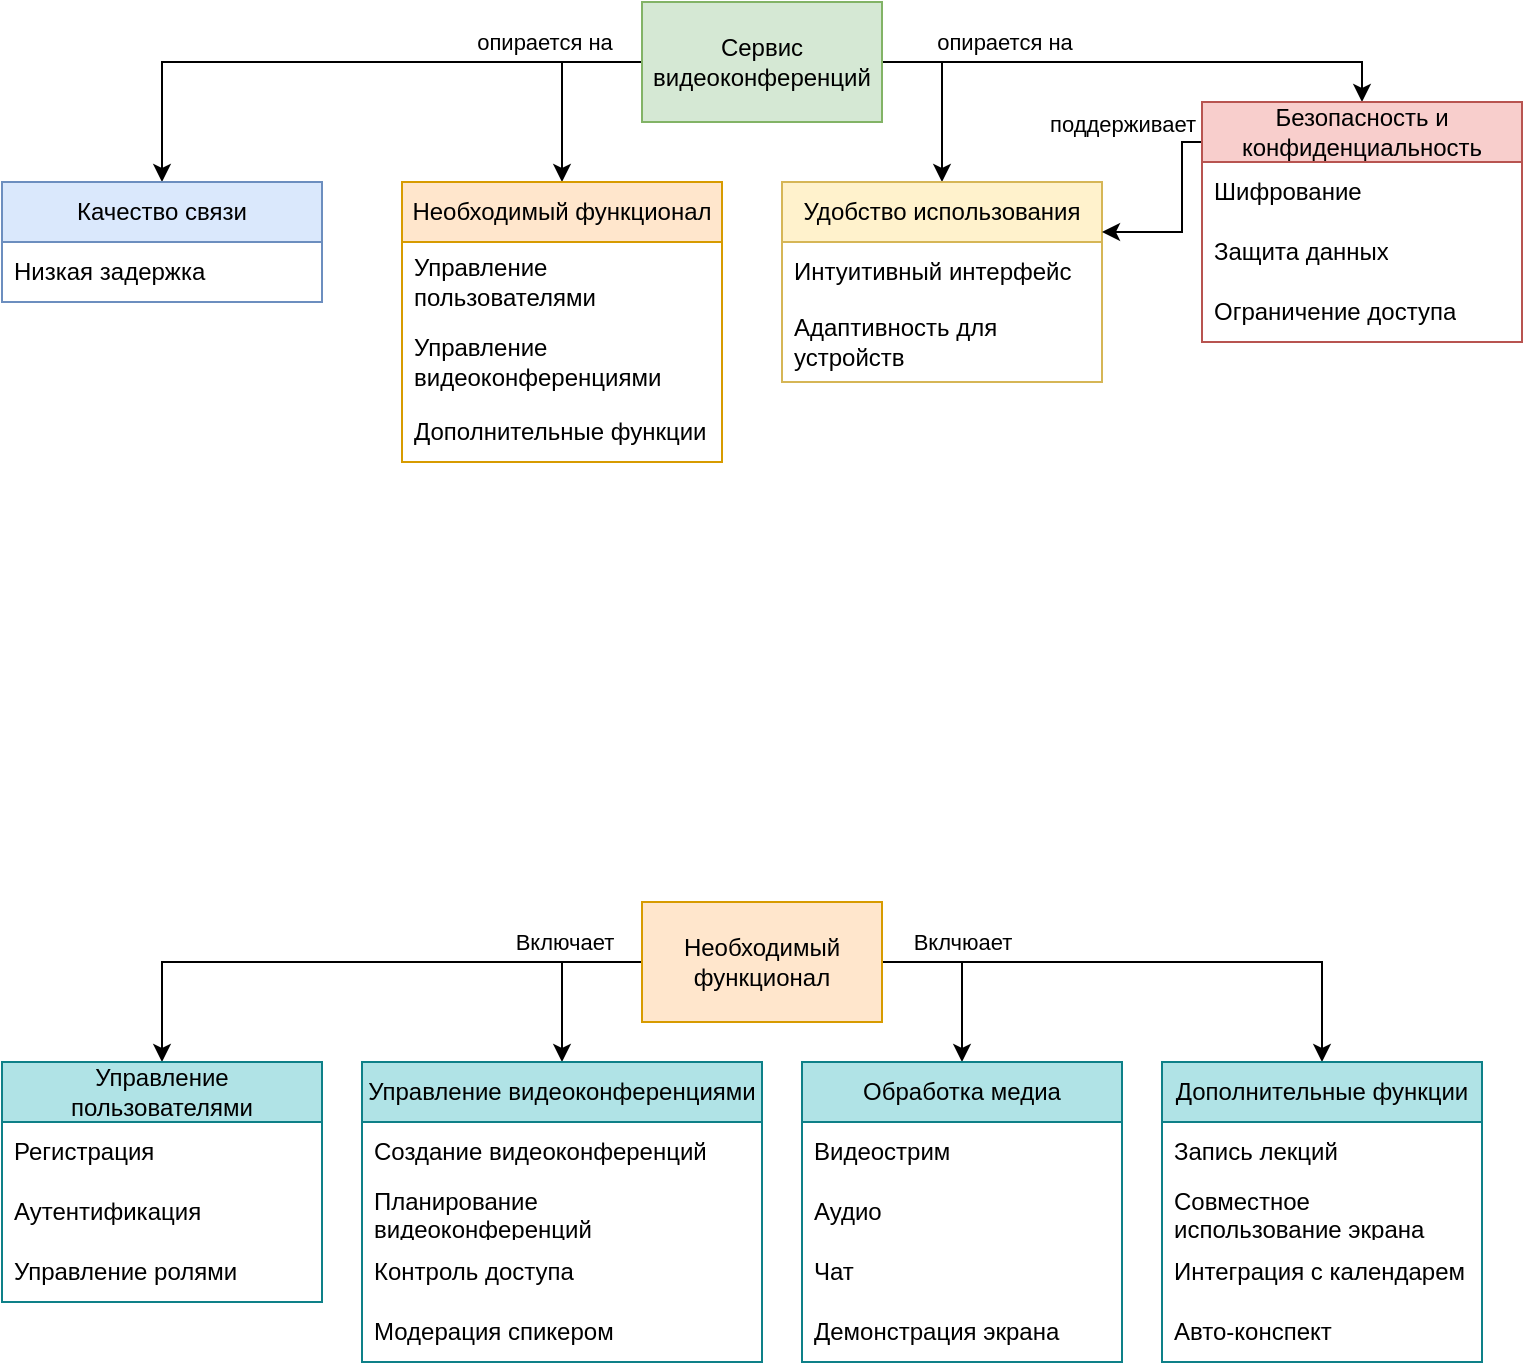 <mxfile version="26.1.0">
  <diagram name="Страница — 1" id="gF-TSsPwKxHFeOLAzH47">
    <mxGraphModel dx="1195" dy="615" grid="1" gridSize="10" guides="1" tooltips="1" connect="1" arrows="1" fold="1" page="1" pageScale="1" pageWidth="827" pageHeight="1169" math="0" shadow="0">
      <root>
        <mxCell id="0" />
        <mxCell id="1" parent="0" />
        <mxCell id="qUk7q5C7CJs6m-_M87td-2" style="edgeStyle=orthogonalEdgeStyle;rounded=0;orthogonalLoop=1;jettySize=auto;html=1;entryX=0.5;entryY=0;entryDx=0;entryDy=0;" parent="1" source="qUk7q5C7CJs6m-_M87td-8" target="qUk7q5C7CJs6m-_M87td-9" edge="1">
          <mxGeometry relative="1" as="geometry" />
        </mxCell>
        <mxCell id="qUk7q5C7CJs6m-_M87td-3" value="&lt;div&gt;опирается на&lt;/div&gt;" style="edgeLabel;html=1;align=center;verticalAlign=middle;resizable=0;points=[];labelBackgroundColor=none;" parent="qUk7q5C7CJs6m-_M87td-2" vertex="1" connectable="0">
          <mxGeometry x="-0.262" y="-2" relative="1" as="geometry">
            <mxPoint x="61" y="-8" as="offset" />
          </mxGeometry>
        </mxCell>
        <mxCell id="qUk7q5C7CJs6m-_M87td-4" style="edgeStyle=orthogonalEdgeStyle;rounded=0;orthogonalLoop=1;jettySize=auto;html=1;exitX=1;exitY=0.5;exitDx=0;exitDy=0;entryX=0.5;entryY=0;entryDx=0;entryDy=0;" parent="1" source="qUk7q5C7CJs6m-_M87td-8" target="qUk7q5C7CJs6m-_M87td-11" edge="1">
          <mxGeometry relative="1" as="geometry">
            <Array as="points">
              <mxPoint x="510" y="180" />
            </Array>
          </mxGeometry>
        </mxCell>
        <mxCell id="qUk7q5C7CJs6m-_M87td-5" style="edgeStyle=orthogonalEdgeStyle;rounded=0;orthogonalLoop=1;jettySize=auto;html=1;entryX=0.5;entryY=0;entryDx=0;entryDy=0;" parent="1" source="qUk7q5C7CJs6m-_M87td-8" target="qUk7q5C7CJs6m-_M87td-14" edge="1">
          <mxGeometry relative="1" as="geometry">
            <Array as="points">
              <mxPoint x="320" y="180" />
            </Array>
          </mxGeometry>
        </mxCell>
        <mxCell id="qUk7q5C7CJs6m-_M87td-6" style="edgeStyle=orthogonalEdgeStyle;rounded=0;orthogonalLoop=1;jettySize=auto;html=1;entryX=0.5;entryY=0;entryDx=0;entryDy=0;exitX=1;exitY=0.5;exitDx=0;exitDy=0;" parent="1" source="qUk7q5C7CJs6m-_M87td-8" target="qUk7q5C7CJs6m-_M87td-20" edge="1">
          <mxGeometry relative="1" as="geometry">
            <mxPoint x="470" y="230" as="sourcePoint" />
            <Array as="points">
              <mxPoint x="720" y="180" />
            </Array>
          </mxGeometry>
        </mxCell>
        <mxCell id="qUk7q5C7CJs6m-_M87td-7" value="&lt;div&gt;опирается на&lt;/div&gt;" style="edgeLabel;html=1;align=center;verticalAlign=middle;resizable=0;points=[];labelBackgroundColor=none;" parent="qUk7q5C7CJs6m-_M87td-6" vertex="1" connectable="0">
          <mxGeometry x="0.345" y="2" relative="1" as="geometry">
            <mxPoint x="-114" y="-8" as="offset" />
          </mxGeometry>
        </mxCell>
        <mxCell id="qUk7q5C7CJs6m-_M87td-8" value="&lt;div&gt;Сервис видеоконференций&lt;/div&gt;" style="rounded=0;whiteSpace=wrap;html=1;fillColor=#d5e8d4;strokeColor=#82b366;" parent="1" vertex="1">
          <mxGeometry x="360" y="150" width="120" height="60" as="geometry" />
        </mxCell>
        <mxCell id="qUk7q5C7CJs6m-_M87td-9" value="&lt;span&gt;Качество связи&lt;/span&gt;" style="swimlane;fontStyle=0;childLayout=stackLayout;horizontal=1;startSize=30;horizontalStack=0;resizeParent=1;resizeParentMax=0;resizeLast=0;collapsible=1;marginBottom=0;whiteSpace=wrap;html=1;fillColor=#dae8fc;strokeColor=#6c8ebf;" parent="1" vertex="1">
          <mxGeometry x="40" y="240" width="160" height="60" as="geometry" />
        </mxCell>
        <mxCell id="qUk7q5C7CJs6m-_M87td-10" value="&lt;div&gt;Низкая задержка&lt;/div&gt;" style="text;strokeColor=none;fillColor=none;align=left;verticalAlign=middle;spacingLeft=4;spacingRight=4;overflow=hidden;points=[[0,0.5],[1,0.5]];portConstraint=eastwest;rotatable=0;whiteSpace=wrap;html=1;" parent="qUk7q5C7CJs6m-_M87td-9" vertex="1">
          <mxGeometry y="30" width="160" height="30" as="geometry" />
        </mxCell>
        <mxCell id="qUk7q5C7CJs6m-_M87td-11" value="Удобство использования" style="swimlane;fontStyle=0;childLayout=stackLayout;horizontal=1;startSize=30;horizontalStack=0;resizeParent=1;resizeParentMax=0;resizeLast=0;collapsible=1;marginBottom=0;whiteSpace=wrap;html=1;fillColor=#fff2cc;strokeColor=#d6b656;" parent="1" vertex="1">
          <mxGeometry x="430" y="240" width="160" height="100" as="geometry">
            <mxRectangle x="460" y="360" width="180" height="30" as="alternateBounds" />
          </mxGeometry>
        </mxCell>
        <mxCell id="qUk7q5C7CJs6m-_M87td-12" value="&lt;div&gt;Интуитивный интерфейс&lt;/div&gt;" style="text;strokeColor=none;fillColor=none;align=left;verticalAlign=middle;spacingLeft=4;spacingRight=4;overflow=hidden;points=[[0,0.5],[1,0.5]];portConstraint=eastwest;rotatable=0;whiteSpace=wrap;html=1;" parent="qUk7q5C7CJs6m-_M87td-11" vertex="1">
          <mxGeometry y="30" width="160" height="30" as="geometry" />
        </mxCell>
        <mxCell id="qUk7q5C7CJs6m-_M87td-13" value="&lt;div&gt;Адаптивность для устройств&lt;/div&gt;" style="text;strokeColor=none;fillColor=none;align=left;verticalAlign=middle;spacingLeft=4;spacingRight=4;overflow=hidden;points=[[0,0.5],[1,0.5]];portConstraint=eastwest;rotatable=0;whiteSpace=wrap;html=1;" parent="qUk7q5C7CJs6m-_M87td-11" vertex="1">
          <mxGeometry y="60" width="160" height="40" as="geometry" />
        </mxCell>
        <mxCell id="qUk7q5C7CJs6m-_M87td-14" value="Необходимый функционал" style="swimlane;fontStyle=0;childLayout=stackLayout;horizontal=1;startSize=30;horizontalStack=0;resizeParent=1;resizeParentMax=0;resizeLast=0;collapsible=1;marginBottom=0;whiteSpace=wrap;html=1;fillColor=#ffe6cc;strokeColor=#d79b00;" parent="1" vertex="1">
          <mxGeometry x="240" y="240" width="160" height="140" as="geometry">
            <mxRectangle x="200" y="360" width="190" height="30" as="alternateBounds" />
          </mxGeometry>
        </mxCell>
        <mxCell id="qUk7q5C7CJs6m-_M87td-15" value="&lt;div&gt;Управление пользователями&lt;/div&gt;" style="text;strokeColor=none;fillColor=none;align=left;verticalAlign=middle;spacingLeft=4;spacingRight=4;overflow=hidden;points=[[0,0.5],[1,0.5]];portConstraint=eastwest;rotatable=0;whiteSpace=wrap;html=1;" parent="qUk7q5C7CJs6m-_M87td-14" vertex="1">
          <mxGeometry y="30" width="160" height="40" as="geometry" />
        </mxCell>
        <mxCell id="qUk7q5C7CJs6m-_M87td-16" value="&lt;div&gt;Управление видеоконференциями&lt;/div&gt;" style="text;strokeColor=none;fillColor=none;align=left;verticalAlign=middle;spacingLeft=4;spacingRight=4;overflow=hidden;points=[[0,0.5],[1,0.5]];portConstraint=eastwest;rotatable=0;whiteSpace=wrap;html=1;" parent="qUk7q5C7CJs6m-_M87td-14" vertex="1">
          <mxGeometry y="70" width="160" height="40" as="geometry" />
        </mxCell>
        <mxCell id="qUk7q5C7CJs6m-_M87td-17" value="&lt;div&gt;Дополнительные функции&lt;/div&gt;" style="text;strokeColor=none;fillColor=none;align=left;verticalAlign=middle;spacingLeft=4;spacingRight=4;overflow=hidden;points=[[0,0.5],[1,0.5]];portConstraint=eastwest;rotatable=0;whiteSpace=wrap;html=1;" parent="qUk7q5C7CJs6m-_M87td-14" vertex="1">
          <mxGeometry y="110" width="160" height="30" as="geometry" />
        </mxCell>
        <mxCell id="qUk7q5C7CJs6m-_M87td-18" style="edgeStyle=orthogonalEdgeStyle;rounded=0;orthogonalLoop=1;jettySize=auto;html=1;exitX=0;exitY=0.25;exitDx=0;exitDy=0;entryX=1;entryY=0.25;entryDx=0;entryDy=0;" parent="1" source="qUk7q5C7CJs6m-_M87td-20" target="qUk7q5C7CJs6m-_M87td-11" edge="1">
          <mxGeometry relative="1" as="geometry">
            <Array as="points">
              <mxPoint x="640" y="220" />
              <mxPoint x="630" y="220" />
              <mxPoint x="630" y="265" />
            </Array>
          </mxGeometry>
        </mxCell>
        <mxCell id="qUk7q5C7CJs6m-_M87td-19" value="&lt;div&gt;&lt;span&gt;поддерживает&lt;/span&gt;&lt;/div&gt;" style="edgeLabel;html=1;align=center;verticalAlign=middle;resizable=0;points=[];labelBackgroundColor=none;" parent="qUk7q5C7CJs6m-_M87td-18" vertex="1" connectable="0">
          <mxGeometry x="0.1" y="1" relative="1" as="geometry">
            <mxPoint x="-31" y="-47" as="offset" />
          </mxGeometry>
        </mxCell>
        <mxCell id="qUk7q5C7CJs6m-_M87td-20" value="Безопасность и конфиденциальность" style="swimlane;fontStyle=0;childLayout=stackLayout;horizontal=1;startSize=30;horizontalStack=0;resizeParent=1;resizeParentMax=0;resizeLast=0;collapsible=1;marginBottom=0;whiteSpace=wrap;html=1;fillColor=#f8cecc;strokeColor=#b85450;" parent="1" vertex="1">
          <mxGeometry x="640" y="200" width="160" height="120" as="geometry" />
        </mxCell>
        <mxCell id="qUk7q5C7CJs6m-_M87td-21" value="&lt;div&gt;Шифрование&lt;/div&gt;" style="text;strokeColor=none;fillColor=none;align=left;verticalAlign=middle;spacingLeft=4;spacingRight=4;overflow=hidden;points=[[0,0.5],[1,0.5]];portConstraint=eastwest;rotatable=0;whiteSpace=wrap;html=1;" parent="qUk7q5C7CJs6m-_M87td-20" vertex="1">
          <mxGeometry y="30" width="160" height="30" as="geometry" />
        </mxCell>
        <mxCell id="qUk7q5C7CJs6m-_M87td-22" value="&lt;div&gt;Защита данных&lt;/div&gt;" style="text;strokeColor=none;fillColor=none;align=left;verticalAlign=middle;spacingLeft=4;spacingRight=4;overflow=hidden;points=[[0,0.5],[1,0.5]];portConstraint=eastwest;rotatable=0;whiteSpace=wrap;html=1;" parent="qUk7q5C7CJs6m-_M87td-20" vertex="1">
          <mxGeometry y="60" width="160" height="30" as="geometry" />
        </mxCell>
        <mxCell id="qUk7q5C7CJs6m-_M87td-23" value="&lt;div&gt;Ограничение доступа&lt;/div&gt;" style="text;strokeColor=none;fillColor=none;align=left;verticalAlign=middle;spacingLeft=4;spacingRight=4;overflow=hidden;points=[[0,0.5],[1,0.5]];portConstraint=eastwest;rotatable=0;whiteSpace=wrap;html=1;" parent="qUk7q5C7CJs6m-_M87td-20" vertex="1">
          <mxGeometry y="90" width="160" height="30" as="geometry" />
        </mxCell>
        <mxCell id="qUk7q5C7CJs6m-_M87td-24" style="edgeStyle=orthogonalEdgeStyle;rounded=0;orthogonalLoop=1;jettySize=auto;html=1;exitX=0;exitY=0.5;exitDx=0;exitDy=0;entryX=0.5;entryY=0;entryDx=0;entryDy=0;" parent="1" source="qUk7q5C7CJs6m-_M87td-30" target="qUk7q5C7CJs6m-_M87td-31" edge="1">
          <mxGeometry relative="1" as="geometry" />
        </mxCell>
        <mxCell id="qUk7q5C7CJs6m-_M87td-25" value="Включает" style="edgeLabel;html=1;align=center;verticalAlign=middle;resizable=0;points=[];labelBackgroundColor=none;" parent="qUk7q5C7CJs6m-_M87td-24" vertex="1" connectable="0">
          <mxGeometry x="-0.078" y="-3" relative="1" as="geometry">
            <mxPoint x="94" y="-7" as="offset" />
          </mxGeometry>
        </mxCell>
        <mxCell id="qUk7q5C7CJs6m-_M87td-26" style="edgeStyle=orthogonalEdgeStyle;rounded=0;orthogonalLoop=1;jettySize=auto;html=1;exitX=0;exitY=0.5;exitDx=0;exitDy=0;entryX=0.5;entryY=0;entryDx=0;entryDy=0;" parent="1" source="qUk7q5C7CJs6m-_M87td-30" target="qUk7q5C7CJs6m-_M87td-35" edge="1">
          <mxGeometry relative="1" as="geometry" />
        </mxCell>
        <mxCell id="qUk7q5C7CJs6m-_M87td-27" style="edgeStyle=orthogonalEdgeStyle;rounded=0;orthogonalLoop=1;jettySize=auto;html=1;entryX=0.5;entryY=0;entryDx=0;entryDy=0;" parent="1" source="qUk7q5C7CJs6m-_M87td-30" target="qUk7q5C7CJs6m-_M87td-44" edge="1">
          <mxGeometry relative="1" as="geometry" />
        </mxCell>
        <mxCell id="qUk7q5C7CJs6m-_M87td-28" value="Вклчюает" style="edgeLabel;html=1;align=center;verticalAlign=middle;resizable=0;points=[];labelBackgroundColor=none;" parent="qUk7q5C7CJs6m-_M87td-27" vertex="1" connectable="0">
          <mxGeometry x="-0.498" y="2" relative="1" as="geometry">
            <mxPoint x="-28" y="-8" as="offset" />
          </mxGeometry>
        </mxCell>
        <mxCell id="qUk7q5C7CJs6m-_M87td-29" style="edgeStyle=orthogonalEdgeStyle;rounded=0;orthogonalLoop=1;jettySize=auto;html=1;entryX=0.5;entryY=0;entryDx=0;entryDy=0;" parent="1" source="qUk7q5C7CJs6m-_M87td-30" target="qUk7q5C7CJs6m-_M87td-40" edge="1">
          <mxGeometry relative="1" as="geometry">
            <Array as="points">
              <mxPoint x="520" y="630" />
            </Array>
          </mxGeometry>
        </mxCell>
        <mxCell id="qUk7q5C7CJs6m-_M87td-30" value="Необходимый функционал" style="rounded=0;whiteSpace=wrap;html=1;fillColor=#ffe6cc;strokeColor=#d79b00;" parent="1" vertex="1">
          <mxGeometry x="360" y="600" width="120" height="60" as="geometry" />
        </mxCell>
        <mxCell id="qUk7q5C7CJs6m-_M87td-31" value="&lt;span style=&quot;text-align: left;&quot;&gt;Управление пользователями&lt;/span&gt;" style="swimlane;fontStyle=0;childLayout=stackLayout;horizontal=1;startSize=30;horizontalStack=0;resizeParent=1;resizeParentMax=0;resizeLast=0;collapsible=1;marginBottom=0;whiteSpace=wrap;html=1;fillColor=#b0e3e6;strokeColor=#0e8088;" parent="1" vertex="1">
          <mxGeometry x="40" y="680" width="160" height="120" as="geometry">
            <mxRectangle x="180" y="410" width="190" height="30" as="alternateBounds" />
          </mxGeometry>
        </mxCell>
        <mxCell id="qUk7q5C7CJs6m-_M87td-32" value="&lt;div&gt;Регистрация&lt;/div&gt;" style="text;strokeColor=none;fillColor=none;align=left;verticalAlign=middle;spacingLeft=4;spacingRight=4;overflow=hidden;points=[[0,0.5],[1,0.5]];portConstraint=eastwest;rotatable=0;whiteSpace=wrap;html=1;" parent="qUk7q5C7CJs6m-_M87td-31" vertex="1">
          <mxGeometry y="30" width="160" height="30" as="geometry" />
        </mxCell>
        <mxCell id="qUk7q5C7CJs6m-_M87td-33" value="&lt;div&gt;Аутентификация&lt;/div&gt;" style="text;strokeColor=none;fillColor=none;align=left;verticalAlign=middle;spacingLeft=4;spacingRight=4;overflow=hidden;points=[[0,0.5],[1,0.5]];portConstraint=eastwest;rotatable=0;whiteSpace=wrap;html=1;" parent="qUk7q5C7CJs6m-_M87td-31" vertex="1">
          <mxGeometry y="60" width="160" height="30" as="geometry" />
        </mxCell>
        <mxCell id="qUk7q5C7CJs6m-_M87td-34" value="&lt;div&gt;Управление ролями&lt;/div&gt;" style="text;strokeColor=none;fillColor=none;align=left;verticalAlign=middle;spacingLeft=4;spacingRight=4;overflow=hidden;points=[[0,0.5],[1,0.5]];portConstraint=eastwest;rotatable=0;whiteSpace=wrap;html=1;" parent="qUk7q5C7CJs6m-_M87td-31" vertex="1">
          <mxGeometry y="90" width="160" height="30" as="geometry" />
        </mxCell>
        <mxCell id="qUk7q5C7CJs6m-_M87td-35" value="&lt;span style=&quot;text-align: left;&quot;&gt;Управление видеоконференциями&lt;/span&gt;" style="swimlane;fontStyle=0;childLayout=stackLayout;horizontal=1;startSize=30;horizontalStack=0;resizeParent=1;resizeParentMax=0;resizeLast=0;collapsible=1;marginBottom=0;whiteSpace=wrap;html=1;fillColor=#b0e3e6;strokeColor=#0e8088;" parent="1" vertex="1">
          <mxGeometry x="220" y="680" width="200" height="150" as="geometry">
            <mxRectangle x="180" y="410" width="190" height="30" as="alternateBounds" />
          </mxGeometry>
        </mxCell>
        <mxCell id="qUk7q5C7CJs6m-_M87td-36" value="&lt;div&gt;Создание видеоконференций&lt;/div&gt;" style="text;strokeColor=none;fillColor=none;align=left;verticalAlign=middle;spacingLeft=4;spacingRight=4;overflow=hidden;points=[[0,0.5],[1,0.5]];portConstraint=eastwest;rotatable=0;whiteSpace=wrap;html=1;" parent="qUk7q5C7CJs6m-_M87td-35" vertex="1">
          <mxGeometry y="30" width="200" height="30" as="geometry" />
        </mxCell>
        <mxCell id="qUk7q5C7CJs6m-_M87td-37" value="Планирование видеоконференций" style="text;strokeColor=none;fillColor=none;align=left;verticalAlign=middle;spacingLeft=4;spacingRight=4;overflow=hidden;points=[[0,0.5],[1,0.5]];portConstraint=eastwest;rotatable=0;whiteSpace=wrap;html=1;" parent="qUk7q5C7CJs6m-_M87td-35" vertex="1">
          <mxGeometry y="60" width="200" height="30" as="geometry" />
        </mxCell>
        <mxCell id="qUk7q5C7CJs6m-_M87td-38" value="&lt;div&gt;Контроль доступа&lt;/div&gt;" style="text;strokeColor=none;fillColor=none;align=left;verticalAlign=middle;spacingLeft=4;spacingRight=4;overflow=hidden;points=[[0,0.5],[1,0.5]];portConstraint=eastwest;rotatable=0;whiteSpace=wrap;html=1;" parent="qUk7q5C7CJs6m-_M87td-35" vertex="1">
          <mxGeometry y="90" width="200" height="30" as="geometry" />
        </mxCell>
        <mxCell id="qUk7q5C7CJs6m-_M87td-39" value="&lt;div&gt;Модерация спикером&amp;nbsp;&lt;/div&gt;" style="text;strokeColor=none;fillColor=none;align=left;verticalAlign=middle;spacingLeft=4;spacingRight=4;overflow=hidden;points=[[0,0.5],[1,0.5]];portConstraint=eastwest;rotatable=0;whiteSpace=wrap;html=1;" parent="qUk7q5C7CJs6m-_M87td-35" vertex="1">
          <mxGeometry y="120" width="200" height="30" as="geometry" />
        </mxCell>
        <mxCell id="qUk7q5C7CJs6m-_M87td-40" value="&lt;span style=&quot;text-align: left;&quot;&gt;Обработка медиа&lt;/span&gt;" style="swimlane;fontStyle=0;childLayout=stackLayout;horizontal=1;startSize=30;horizontalStack=0;resizeParent=1;resizeParentMax=0;resizeLast=0;collapsible=1;marginBottom=0;whiteSpace=wrap;html=1;fillColor=#b0e3e6;strokeColor=#0e8088;" parent="1" vertex="1">
          <mxGeometry x="440" y="680" width="160" height="150" as="geometry">
            <mxRectangle x="180" y="410" width="190" height="30" as="alternateBounds" />
          </mxGeometry>
        </mxCell>
        <mxCell id="qUk7q5C7CJs6m-_M87td-41" value="&lt;div&gt;Видеострим&lt;/div&gt;" style="text;strokeColor=none;fillColor=none;align=left;verticalAlign=middle;spacingLeft=4;spacingRight=4;overflow=hidden;points=[[0,0.5],[1,0.5]];portConstraint=eastwest;rotatable=0;whiteSpace=wrap;html=1;" parent="qUk7q5C7CJs6m-_M87td-40" vertex="1">
          <mxGeometry y="30" width="160" height="30" as="geometry" />
        </mxCell>
        <mxCell id="qUk7q5C7CJs6m-_M87td-42" value="&lt;div&gt;Аудио&lt;/div&gt;" style="text;strokeColor=none;fillColor=none;align=left;verticalAlign=middle;spacingLeft=4;spacingRight=4;overflow=hidden;points=[[0,0.5],[1,0.5]];portConstraint=eastwest;rotatable=0;whiteSpace=wrap;html=1;" parent="qUk7q5C7CJs6m-_M87td-40" vertex="1">
          <mxGeometry y="60" width="160" height="30" as="geometry" />
        </mxCell>
        <mxCell id="qUk7q5C7CJs6m-_M87td-43" value="&lt;div&gt;Чат&lt;/div&gt;" style="text;strokeColor=none;fillColor=none;align=left;verticalAlign=middle;spacingLeft=4;spacingRight=4;overflow=hidden;points=[[0,0.5],[1,0.5]];portConstraint=eastwest;rotatable=0;whiteSpace=wrap;html=1;" parent="qUk7q5C7CJs6m-_M87td-40" vertex="1">
          <mxGeometry y="90" width="160" height="30" as="geometry" />
        </mxCell>
        <mxCell id="Yc6DzqEbpW56SK3K9VK4-3" value="Демонстрация экрана" style="text;strokeColor=none;fillColor=none;align=left;verticalAlign=middle;spacingLeft=4;spacingRight=4;overflow=hidden;points=[[0,0.5],[1,0.5]];portConstraint=eastwest;rotatable=0;whiteSpace=wrap;html=1;" vertex="1" parent="qUk7q5C7CJs6m-_M87td-40">
          <mxGeometry y="120" width="160" height="30" as="geometry" />
        </mxCell>
        <mxCell id="qUk7q5C7CJs6m-_M87td-44" value="&lt;span style=&quot;text-align: left;&quot;&gt;Дополнительные функции&lt;/span&gt;" style="swimlane;fontStyle=0;childLayout=stackLayout;horizontal=1;startSize=30;horizontalStack=0;resizeParent=1;resizeParentMax=0;resizeLast=0;collapsible=1;marginBottom=0;whiteSpace=wrap;html=1;fillColor=#b0e3e6;strokeColor=#0e8088;" parent="1" vertex="1">
          <mxGeometry x="620" y="680" width="160" height="150" as="geometry">
            <mxRectangle x="180" y="410" width="190" height="30" as="alternateBounds" />
          </mxGeometry>
        </mxCell>
        <mxCell id="qUk7q5C7CJs6m-_M87td-45" value="Запись лекций" style="text;strokeColor=none;fillColor=none;align=left;verticalAlign=middle;spacingLeft=4;spacingRight=4;overflow=hidden;points=[[0,0.5],[1,0.5]];portConstraint=eastwest;rotatable=0;whiteSpace=wrap;html=1;" parent="qUk7q5C7CJs6m-_M87td-44" vertex="1">
          <mxGeometry y="30" width="160" height="30" as="geometry" />
        </mxCell>
        <mxCell id="qUk7q5C7CJs6m-_M87td-46" value="&lt;div&gt;Совместное использование экрана&lt;/div&gt;" style="text;strokeColor=none;fillColor=none;align=left;verticalAlign=middle;spacingLeft=4;spacingRight=4;overflow=hidden;points=[[0,0.5],[1,0.5]];portConstraint=eastwest;rotatable=0;whiteSpace=wrap;html=1;" parent="qUk7q5C7CJs6m-_M87td-44" vertex="1">
          <mxGeometry y="60" width="160" height="30" as="geometry" />
        </mxCell>
        <mxCell id="qUk7q5C7CJs6m-_M87td-47" value="&lt;div&gt;Интеграция с календарем&lt;/div&gt;" style="text;strokeColor=none;fillColor=none;align=left;verticalAlign=middle;spacingLeft=4;spacingRight=4;overflow=hidden;points=[[0,0.5],[1,0.5]];portConstraint=eastwest;rotatable=0;whiteSpace=wrap;html=1;" parent="qUk7q5C7CJs6m-_M87td-44" vertex="1">
          <mxGeometry y="90" width="160" height="30" as="geometry" />
        </mxCell>
        <mxCell id="qUk7q5C7CJs6m-_M87td-48" value="&lt;div&gt;Авто-конспект&lt;/div&gt;" style="text;strokeColor=none;fillColor=none;align=left;verticalAlign=middle;spacingLeft=4;spacingRight=4;overflow=hidden;points=[[0,0.5],[1,0.5]];portConstraint=eastwest;rotatable=0;whiteSpace=wrap;html=1;" parent="qUk7q5C7CJs6m-_M87td-44" vertex="1">
          <mxGeometry y="120" width="160" height="30" as="geometry" />
        </mxCell>
      </root>
    </mxGraphModel>
  </diagram>
</mxfile>

